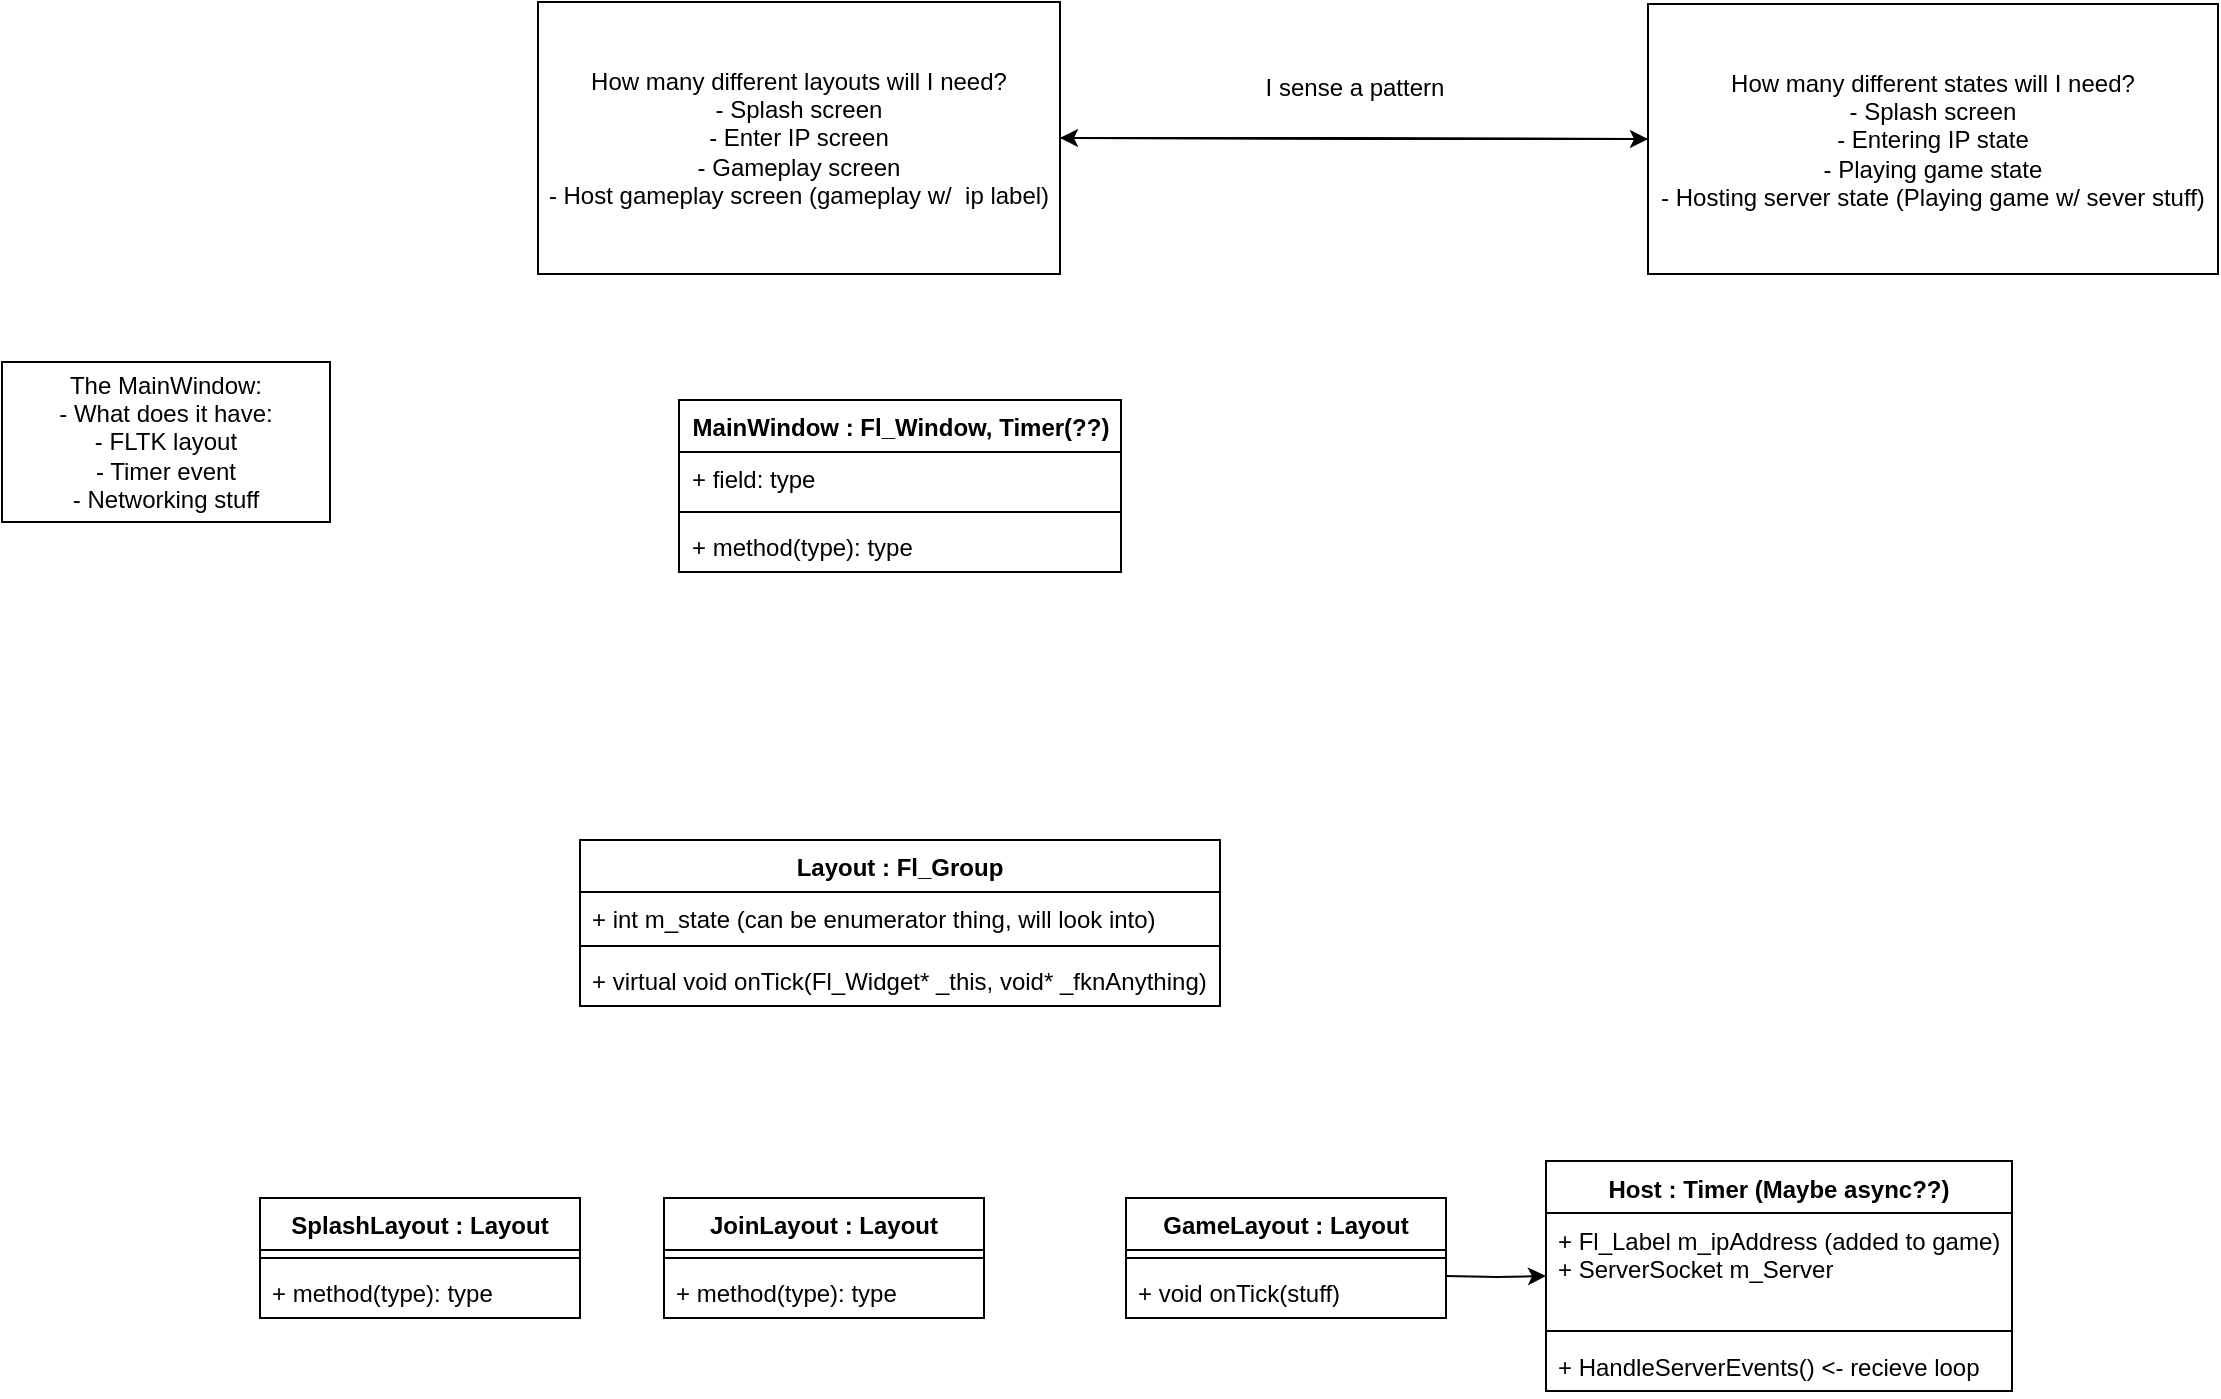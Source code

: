 <mxfile version="24.7.17">
  <diagram name="Page-1" id="yq5wpH8UUtGG7YL4Iajt">
    <mxGraphModel dx="1434" dy="1244" grid="0" gridSize="10" guides="1" tooltips="1" connect="1" arrows="1" fold="1" page="0" pageScale="1" pageWidth="827" pageHeight="1169" math="0" shadow="0">
      <root>
        <mxCell id="0" />
        <mxCell id="1" parent="0" />
        <mxCell id="b8F4gOIEir1qatEB7NrS-1" value="The MainWindow:&lt;div&gt;- What does it have:&lt;/div&gt;&lt;div&gt;- FLTK layout&lt;/div&gt;&lt;div&gt;- Timer event&lt;/div&gt;&lt;div&gt;- Networking stuff&lt;/div&gt;" style="rounded=0;whiteSpace=wrap;html=1;" vertex="1" parent="1">
          <mxGeometry x="98" y="117" width="164" height="80" as="geometry" />
        </mxCell>
        <mxCell id="b8F4gOIEir1qatEB7NrS-6" value="Layout : Fl_Group" style="swimlane;fontStyle=1;align=center;verticalAlign=top;childLayout=stackLayout;horizontal=1;startSize=26;horizontalStack=0;resizeParent=1;resizeParentMax=0;resizeLast=0;collapsible=1;marginBottom=0;whiteSpace=wrap;html=1;" vertex="1" parent="1">
          <mxGeometry x="387" y="356" width="320" height="83" as="geometry" />
        </mxCell>
        <mxCell id="b8F4gOIEir1qatEB7NrS-7" value="+ int m_state (can be enumerator thing, will look into)" style="text;strokeColor=none;fillColor=none;align=left;verticalAlign=top;spacingLeft=4;spacingRight=4;overflow=hidden;rotatable=0;points=[[0,0.5],[1,0.5]];portConstraint=eastwest;whiteSpace=wrap;html=1;" vertex="1" parent="b8F4gOIEir1qatEB7NrS-6">
          <mxGeometry y="26" width="320" height="23" as="geometry" />
        </mxCell>
        <mxCell id="b8F4gOIEir1qatEB7NrS-8" value="" style="line;strokeWidth=1;fillColor=none;align=left;verticalAlign=middle;spacingTop=-1;spacingLeft=3;spacingRight=3;rotatable=0;labelPosition=right;points=[];portConstraint=eastwest;strokeColor=inherit;" vertex="1" parent="b8F4gOIEir1qatEB7NrS-6">
          <mxGeometry y="49" width="320" height="8" as="geometry" />
        </mxCell>
        <mxCell id="b8F4gOIEir1qatEB7NrS-9" value="+ virtual void onTick(Fl_Widget* _this, void* _fknAnything)" style="text;strokeColor=none;fillColor=none;align=left;verticalAlign=top;spacingLeft=4;spacingRight=4;overflow=hidden;rotatable=0;points=[[0,0.5],[1,0.5]];portConstraint=eastwest;whiteSpace=wrap;html=1;" vertex="1" parent="b8F4gOIEir1qatEB7NrS-6">
          <mxGeometry y="57" width="320" height="26" as="geometry" />
        </mxCell>
        <mxCell id="b8F4gOIEir1qatEB7NrS-13" style="edgeStyle=orthogonalEdgeStyle;rounded=0;orthogonalLoop=1;jettySize=auto;html=1;" edge="1" parent="1" source="b8F4gOIEir1qatEB7NrS-10" target="b8F4gOIEir1qatEB7NrS-11">
          <mxGeometry relative="1" as="geometry" />
        </mxCell>
        <mxCell id="b8F4gOIEir1qatEB7NrS-10" value="How many different layouts will I need?&lt;div&gt;- Splash screen&lt;/div&gt;&lt;div&gt;- Enter IP screen&lt;/div&gt;&lt;div&gt;- Gameplay screen&lt;/div&gt;&lt;div&gt;- Host gameplay screen (gameplay w/&amp;nbsp; ip label)&lt;/div&gt;" style="rounded=0;whiteSpace=wrap;html=1;" vertex="1" parent="1">
          <mxGeometry x="366" y="-63" width="261" height="136" as="geometry" />
        </mxCell>
        <mxCell id="b8F4gOIEir1qatEB7NrS-12" style="edgeStyle=orthogonalEdgeStyle;rounded=0;orthogonalLoop=1;jettySize=auto;html=1;" edge="1" parent="1" source="b8F4gOIEir1qatEB7NrS-11" target="b8F4gOIEir1qatEB7NrS-10">
          <mxGeometry relative="1" as="geometry" />
        </mxCell>
        <mxCell id="b8F4gOIEir1qatEB7NrS-11" value="How many different states will I need?&lt;div&gt;- Splash screen&lt;/div&gt;&lt;div&gt;- Entering IP state&lt;/div&gt;&lt;div&gt;- Playing game state&lt;/div&gt;&lt;div&gt;- Hosting server state (Playing game w/ sever stuff)&lt;/div&gt;" style="rounded=0;whiteSpace=wrap;html=1;" vertex="1" parent="1">
          <mxGeometry x="921" y="-62" width="285" height="135" as="geometry" />
        </mxCell>
        <mxCell id="b8F4gOIEir1qatEB7NrS-14" value="I sense a pattern" style="text;html=1;align=center;verticalAlign=middle;whiteSpace=wrap;rounded=0;" vertex="1" parent="1">
          <mxGeometry x="719" y="-43" width="111" height="46" as="geometry" />
        </mxCell>
        <mxCell id="b8F4gOIEir1qatEB7NrS-15" value="SplashLayout : Layout" style="swimlane;fontStyle=1;align=center;verticalAlign=top;childLayout=stackLayout;horizontal=1;startSize=26;horizontalStack=0;resizeParent=1;resizeParentMax=0;resizeLast=0;collapsible=1;marginBottom=0;whiteSpace=wrap;html=1;" vertex="1" parent="1">
          <mxGeometry x="227" y="535" width="160" height="60" as="geometry" />
        </mxCell>
        <mxCell id="b8F4gOIEir1qatEB7NrS-17" value="" style="line;strokeWidth=1;fillColor=none;align=left;verticalAlign=middle;spacingTop=-1;spacingLeft=3;spacingRight=3;rotatable=0;labelPosition=right;points=[];portConstraint=eastwest;strokeColor=inherit;" vertex="1" parent="b8F4gOIEir1qatEB7NrS-15">
          <mxGeometry y="26" width="160" height="8" as="geometry" />
        </mxCell>
        <mxCell id="b8F4gOIEir1qatEB7NrS-18" value="+ method(type): type" style="text;strokeColor=none;fillColor=none;align=left;verticalAlign=top;spacingLeft=4;spacingRight=4;overflow=hidden;rotatable=0;points=[[0,0.5],[1,0.5]];portConstraint=eastwest;whiteSpace=wrap;html=1;" vertex="1" parent="b8F4gOIEir1qatEB7NrS-15">
          <mxGeometry y="34" width="160" height="26" as="geometry" />
        </mxCell>
        <mxCell id="b8F4gOIEir1qatEB7NrS-19" value="JoinLayout : Layout" style="swimlane;fontStyle=1;align=center;verticalAlign=top;childLayout=stackLayout;horizontal=1;startSize=26;horizontalStack=0;resizeParent=1;resizeParentMax=0;resizeLast=0;collapsible=1;marginBottom=0;whiteSpace=wrap;html=1;" vertex="1" parent="1">
          <mxGeometry x="429" y="535" width="160" height="60" as="geometry" />
        </mxCell>
        <mxCell id="b8F4gOIEir1qatEB7NrS-21" value="" style="line;strokeWidth=1;fillColor=none;align=left;verticalAlign=middle;spacingTop=-1;spacingLeft=3;spacingRight=3;rotatable=0;labelPosition=right;points=[];portConstraint=eastwest;strokeColor=inherit;" vertex="1" parent="b8F4gOIEir1qatEB7NrS-19">
          <mxGeometry y="26" width="160" height="8" as="geometry" />
        </mxCell>
        <mxCell id="b8F4gOIEir1qatEB7NrS-22" value="+ method(type): type" style="text;strokeColor=none;fillColor=none;align=left;verticalAlign=top;spacingLeft=4;spacingRight=4;overflow=hidden;rotatable=0;points=[[0,0.5],[1,0.5]];portConstraint=eastwest;whiteSpace=wrap;html=1;" vertex="1" parent="b8F4gOIEir1qatEB7NrS-19">
          <mxGeometry y="34" width="160" height="26" as="geometry" />
        </mxCell>
        <mxCell id="b8F4gOIEir1qatEB7NrS-23" value="GameLayout : Layout" style="swimlane;fontStyle=1;align=center;verticalAlign=top;childLayout=stackLayout;horizontal=1;startSize=26;horizontalStack=0;resizeParent=1;resizeParentMax=0;resizeLast=0;collapsible=1;marginBottom=0;whiteSpace=wrap;html=1;" vertex="1" parent="1">
          <mxGeometry x="660" y="535" width="160" height="60" as="geometry" />
        </mxCell>
        <mxCell id="b8F4gOIEir1qatEB7NrS-25" value="" style="line;strokeWidth=1;fillColor=none;align=left;verticalAlign=middle;spacingTop=-1;spacingLeft=3;spacingRight=3;rotatable=0;labelPosition=right;points=[];portConstraint=eastwest;strokeColor=inherit;" vertex="1" parent="b8F4gOIEir1qatEB7NrS-23">
          <mxGeometry y="26" width="160" height="8" as="geometry" />
        </mxCell>
        <mxCell id="b8F4gOIEir1qatEB7NrS-26" value="+ void onTick(stuff)" style="text;strokeColor=none;fillColor=none;align=left;verticalAlign=top;spacingLeft=4;spacingRight=4;overflow=hidden;rotatable=0;points=[[0,0.5],[1,0.5]];portConstraint=eastwest;whiteSpace=wrap;html=1;" vertex="1" parent="b8F4gOIEir1qatEB7NrS-23">
          <mxGeometry y="34" width="160" height="26" as="geometry" />
        </mxCell>
        <mxCell id="b8F4gOIEir1qatEB7NrS-30" value="Host : Timer (Maybe async??)" style="swimlane;fontStyle=1;align=center;verticalAlign=top;childLayout=stackLayout;horizontal=1;startSize=26;horizontalStack=0;resizeParent=1;resizeParentMax=0;resizeLast=0;collapsible=1;marginBottom=0;whiteSpace=wrap;html=1;" vertex="1" parent="1">
          <mxGeometry x="870" y="516.5" width="233" height="115" as="geometry" />
        </mxCell>
        <mxCell id="b8F4gOIEir1qatEB7NrS-31" value="+ Fl_Label m_ipAddress (added to game)&lt;div&gt;+ ServerSocket m_Server&lt;/div&gt;" style="text;strokeColor=none;fillColor=none;align=left;verticalAlign=top;spacingLeft=4;spacingRight=4;overflow=hidden;rotatable=0;points=[[0,0.5],[1,0.5]];portConstraint=eastwest;whiteSpace=wrap;html=1;" vertex="1" parent="b8F4gOIEir1qatEB7NrS-30">
          <mxGeometry y="26" width="233" height="55" as="geometry" />
        </mxCell>
        <mxCell id="b8F4gOIEir1qatEB7NrS-32" value="" style="line;strokeWidth=1;fillColor=none;align=left;verticalAlign=middle;spacingTop=-1;spacingLeft=3;spacingRight=3;rotatable=0;labelPosition=right;points=[];portConstraint=eastwest;strokeColor=inherit;" vertex="1" parent="b8F4gOIEir1qatEB7NrS-30">
          <mxGeometry y="81" width="233" height="8" as="geometry" />
        </mxCell>
        <mxCell id="b8F4gOIEir1qatEB7NrS-33" value="+ HandleServerEvents() &amp;lt;- recieve loop" style="text;strokeColor=none;fillColor=none;align=left;verticalAlign=top;spacingLeft=4;spacingRight=4;overflow=hidden;rotatable=0;points=[[0,0.5],[1,0.5]];portConstraint=eastwest;whiteSpace=wrap;html=1;" vertex="1" parent="b8F4gOIEir1qatEB7NrS-30">
          <mxGeometry y="89" width="233" height="26" as="geometry" />
        </mxCell>
        <mxCell id="b8F4gOIEir1qatEB7NrS-28" style="edgeStyle=orthogonalEdgeStyle;rounded=0;orthogonalLoop=1;jettySize=auto;html=1;" edge="1" parent="1" target="b8F4gOIEir1qatEB7NrS-30">
          <mxGeometry relative="1" as="geometry">
            <mxPoint x="882" y="574" as="targetPoint" />
            <mxPoint x="820" y="574" as="sourcePoint" />
          </mxGeometry>
        </mxCell>
        <mxCell id="b8F4gOIEir1qatEB7NrS-34" value="MainWindow : Fl_Window, Timer(??)" style="swimlane;fontStyle=1;align=center;verticalAlign=top;childLayout=stackLayout;horizontal=1;startSize=26;horizontalStack=0;resizeParent=1;resizeParentMax=0;resizeLast=0;collapsible=1;marginBottom=0;whiteSpace=wrap;html=1;" vertex="1" parent="1">
          <mxGeometry x="436.5" y="136" width="221" height="86" as="geometry" />
        </mxCell>
        <mxCell id="b8F4gOIEir1qatEB7NrS-35" value="+ field: type" style="text;strokeColor=none;fillColor=none;align=left;verticalAlign=top;spacingLeft=4;spacingRight=4;overflow=hidden;rotatable=0;points=[[0,0.5],[1,0.5]];portConstraint=eastwest;whiteSpace=wrap;html=1;" vertex="1" parent="b8F4gOIEir1qatEB7NrS-34">
          <mxGeometry y="26" width="221" height="26" as="geometry" />
        </mxCell>
        <mxCell id="b8F4gOIEir1qatEB7NrS-36" value="" style="line;strokeWidth=1;fillColor=none;align=left;verticalAlign=middle;spacingTop=-1;spacingLeft=3;spacingRight=3;rotatable=0;labelPosition=right;points=[];portConstraint=eastwest;strokeColor=inherit;" vertex="1" parent="b8F4gOIEir1qatEB7NrS-34">
          <mxGeometry y="52" width="221" height="8" as="geometry" />
        </mxCell>
        <mxCell id="b8F4gOIEir1qatEB7NrS-37" value="+ method(type): type" style="text;strokeColor=none;fillColor=none;align=left;verticalAlign=top;spacingLeft=4;spacingRight=4;overflow=hidden;rotatable=0;points=[[0,0.5],[1,0.5]];portConstraint=eastwest;whiteSpace=wrap;html=1;" vertex="1" parent="b8F4gOIEir1qatEB7NrS-34">
          <mxGeometry y="60" width="221" height="26" as="geometry" />
        </mxCell>
      </root>
    </mxGraphModel>
  </diagram>
</mxfile>
